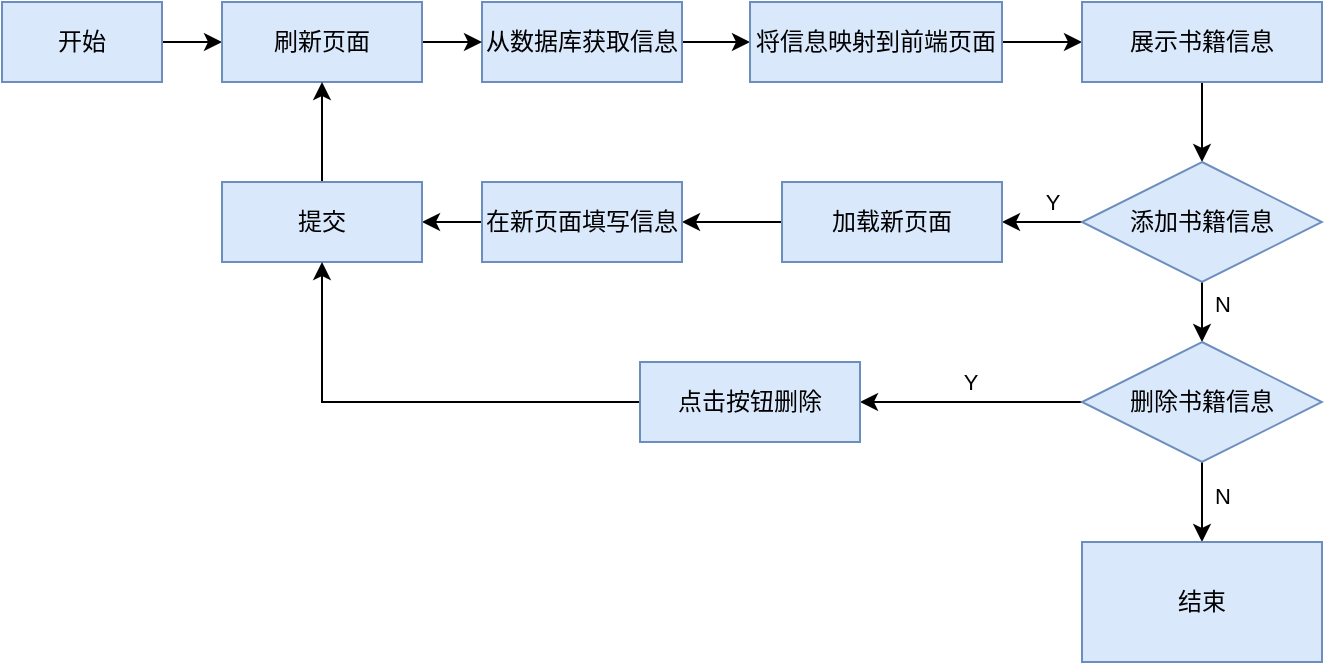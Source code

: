 <mxfile version="25.0.1">
  <diagram id="xYz1Swz-w5PXVr1vkCAV" name="第 1 页">
    <mxGraphModel dx="1213" dy="661" grid="1" gridSize="10" guides="1" tooltips="1" connect="1" arrows="1" fold="1" page="1" pageScale="1" pageWidth="827" pageHeight="1169" math="0" shadow="0">
      <root>
        <mxCell id="0" />
        <mxCell id="1" parent="0" />
        <mxCell id="u2cNToumFVs5gGyiV9GG-18" value="" style="edgeStyle=orthogonalEdgeStyle;rounded=0;orthogonalLoop=1;jettySize=auto;html=1;" edge="1" parent="1" source="u2cNToumFVs5gGyiV9GG-1" target="u2cNToumFVs5gGyiV9GG-17">
          <mxGeometry relative="1" as="geometry" />
        </mxCell>
        <mxCell id="u2cNToumFVs5gGyiV9GG-1" value="开始" style="rounded=0;whiteSpace=wrap;html=1;fillColor=#dae8fc;strokeColor=#6c8ebf;" vertex="1" parent="1">
          <mxGeometry x="40" y="30" width="80" height="40" as="geometry" />
        </mxCell>
        <mxCell id="u2cNToumFVs5gGyiV9GG-9" value="" style="edgeStyle=orthogonalEdgeStyle;rounded=0;orthogonalLoop=1;jettySize=auto;html=1;" edge="1" parent="1" source="u2cNToumFVs5gGyiV9GG-3" target="u2cNToumFVs5gGyiV9GG-4">
          <mxGeometry relative="1" as="geometry" />
        </mxCell>
        <mxCell id="u2cNToumFVs5gGyiV9GG-3" value="从数据库获取信息" style="rounded=0;whiteSpace=wrap;html=1;fillColor=#dae8fc;strokeColor=#6c8ebf;" vertex="1" parent="1">
          <mxGeometry x="280" y="30" width="100" height="40" as="geometry" />
        </mxCell>
        <mxCell id="u2cNToumFVs5gGyiV9GG-8" value="" style="edgeStyle=orthogonalEdgeStyle;rounded=0;orthogonalLoop=1;jettySize=auto;html=1;" edge="1" parent="1" source="u2cNToumFVs5gGyiV9GG-4" target="u2cNToumFVs5gGyiV9GG-5">
          <mxGeometry relative="1" as="geometry" />
        </mxCell>
        <mxCell id="u2cNToumFVs5gGyiV9GG-4" value="将信息映射到前端页面" style="rounded=0;whiteSpace=wrap;html=1;fillColor=#dae8fc;strokeColor=#6c8ebf;" vertex="1" parent="1">
          <mxGeometry x="414" y="30" width="126" height="40" as="geometry" />
        </mxCell>
        <mxCell id="u2cNToumFVs5gGyiV9GG-7" value="" style="edgeStyle=orthogonalEdgeStyle;rounded=0;orthogonalLoop=1;jettySize=auto;html=1;" edge="1" parent="1" source="u2cNToumFVs5gGyiV9GG-5">
          <mxGeometry relative="1" as="geometry">
            <mxPoint x="640" y="110" as="targetPoint" />
          </mxGeometry>
        </mxCell>
        <mxCell id="u2cNToumFVs5gGyiV9GG-5" value="展示书籍信息" style="rounded=0;whiteSpace=wrap;html=1;fillColor=#dae8fc;strokeColor=#6c8ebf;" vertex="1" parent="1">
          <mxGeometry x="580" y="30" width="120" height="40" as="geometry" />
        </mxCell>
        <mxCell id="u2cNToumFVs5gGyiV9GG-14" value="" style="edgeStyle=orthogonalEdgeStyle;rounded=0;orthogonalLoop=1;jettySize=auto;html=1;" edge="1" parent="1" source="u2cNToumFVs5gGyiV9GG-11" target="u2cNToumFVs5gGyiV9GG-12">
          <mxGeometry relative="1" as="geometry" />
        </mxCell>
        <mxCell id="u2cNToumFVs5gGyiV9GG-23" value="Y" style="edgeLabel;html=1;align=center;verticalAlign=middle;resizable=0;points=[];" vertex="1" connectable="0" parent="u2cNToumFVs5gGyiV9GG-14">
          <mxGeometry x="-0.233" y="-3" relative="1" as="geometry">
            <mxPoint y="-7" as="offset" />
          </mxGeometry>
        </mxCell>
        <mxCell id="u2cNToumFVs5gGyiV9GG-26" value="" style="edgeStyle=orthogonalEdgeStyle;rounded=0;orthogonalLoop=1;jettySize=auto;html=1;" edge="1" parent="1" source="u2cNToumFVs5gGyiV9GG-11" target="u2cNToumFVs5gGyiV9GG-25">
          <mxGeometry relative="1" as="geometry" />
        </mxCell>
        <mxCell id="u2cNToumFVs5gGyiV9GG-33" value="N" style="edgeLabel;html=1;align=center;verticalAlign=middle;resizable=0;points=[];" vertex="1" connectable="0" parent="u2cNToumFVs5gGyiV9GG-26">
          <mxGeometry x="0.24" y="-2" relative="1" as="geometry">
            <mxPoint x="12" as="offset" />
          </mxGeometry>
        </mxCell>
        <mxCell id="u2cNToumFVs5gGyiV9GG-11" value="添加书籍信息" style="rhombus;whiteSpace=wrap;html=1;fillColor=#dae8fc;strokeColor=#6c8ebf;" vertex="1" parent="1">
          <mxGeometry x="580" y="110" width="120" height="60" as="geometry" />
        </mxCell>
        <mxCell id="u2cNToumFVs5gGyiV9GG-15" value="" style="edgeStyle=orthogonalEdgeStyle;rounded=0;orthogonalLoop=1;jettySize=auto;html=1;" edge="1" parent="1" source="u2cNToumFVs5gGyiV9GG-12" target="u2cNToumFVs5gGyiV9GG-13">
          <mxGeometry relative="1" as="geometry" />
        </mxCell>
        <mxCell id="u2cNToumFVs5gGyiV9GG-12" value="加载新页面" style="rounded=0;whiteSpace=wrap;html=1;fillColor=#dae8fc;strokeColor=#6c8ebf;" vertex="1" parent="1">
          <mxGeometry x="430" y="120" width="110" height="40" as="geometry" />
        </mxCell>
        <mxCell id="u2cNToumFVs5gGyiV9GG-21" value="" style="edgeStyle=orthogonalEdgeStyle;rounded=0;orthogonalLoop=1;jettySize=auto;html=1;" edge="1" parent="1" source="u2cNToumFVs5gGyiV9GG-13" target="u2cNToumFVs5gGyiV9GG-20">
          <mxGeometry relative="1" as="geometry" />
        </mxCell>
        <mxCell id="u2cNToumFVs5gGyiV9GG-13" value="在新页面填写信息" style="rounded=0;whiteSpace=wrap;html=1;fillColor=#dae8fc;strokeColor=#6c8ebf;" vertex="1" parent="1">
          <mxGeometry x="280" y="120" width="100" height="40" as="geometry" />
        </mxCell>
        <mxCell id="u2cNToumFVs5gGyiV9GG-19" value="" style="edgeStyle=orthogonalEdgeStyle;rounded=0;orthogonalLoop=1;jettySize=auto;html=1;" edge="1" parent="1" source="u2cNToumFVs5gGyiV9GG-17" target="u2cNToumFVs5gGyiV9GG-3">
          <mxGeometry relative="1" as="geometry" />
        </mxCell>
        <mxCell id="u2cNToumFVs5gGyiV9GG-17" value="刷新页面" style="rounded=0;whiteSpace=wrap;html=1;fillColor=#dae8fc;strokeColor=#6c8ebf;" vertex="1" parent="1">
          <mxGeometry x="150" y="30" width="100" height="40" as="geometry" />
        </mxCell>
        <mxCell id="u2cNToumFVs5gGyiV9GG-22" value="" style="edgeStyle=orthogonalEdgeStyle;rounded=0;orthogonalLoop=1;jettySize=auto;html=1;" edge="1" parent="1" source="u2cNToumFVs5gGyiV9GG-20" target="u2cNToumFVs5gGyiV9GG-17">
          <mxGeometry relative="1" as="geometry" />
        </mxCell>
        <mxCell id="u2cNToumFVs5gGyiV9GG-20" value="提交" style="rounded=0;whiteSpace=wrap;html=1;fillColor=#dae8fc;strokeColor=#6c8ebf;" vertex="1" parent="1">
          <mxGeometry x="150" y="120" width="100" height="40" as="geometry" />
        </mxCell>
        <mxCell id="u2cNToumFVs5gGyiV9GG-30" value="" style="edgeStyle=orthogonalEdgeStyle;rounded=0;orthogonalLoop=1;jettySize=auto;html=1;" edge="1" parent="1" source="u2cNToumFVs5gGyiV9GG-25" target="u2cNToumFVs5gGyiV9GG-29">
          <mxGeometry relative="1" as="geometry" />
        </mxCell>
        <mxCell id="u2cNToumFVs5gGyiV9GG-32" value="Y" style="edgeLabel;html=1;align=center;verticalAlign=middle;resizable=0;points=[];" vertex="1" connectable="0" parent="u2cNToumFVs5gGyiV9GG-30">
          <mxGeometry x="0.015" y="1" relative="1" as="geometry">
            <mxPoint y="-11" as="offset" />
          </mxGeometry>
        </mxCell>
        <mxCell id="u2cNToumFVs5gGyiV9GG-35" value="" style="edgeStyle=orthogonalEdgeStyle;rounded=0;orthogonalLoop=1;jettySize=auto;html=1;" edge="1" parent="1" source="u2cNToumFVs5gGyiV9GG-25" target="u2cNToumFVs5gGyiV9GG-34">
          <mxGeometry relative="1" as="geometry" />
        </mxCell>
        <mxCell id="u2cNToumFVs5gGyiV9GG-36" value="N" style="edgeLabel;html=1;align=center;verticalAlign=middle;resizable=0;points=[];" vertex="1" connectable="0" parent="u2cNToumFVs5gGyiV9GG-35">
          <mxGeometry x="-0.15" relative="1" as="geometry">
            <mxPoint x="10" as="offset" />
          </mxGeometry>
        </mxCell>
        <mxCell id="u2cNToumFVs5gGyiV9GG-25" value="删除书籍信息" style="rhombus;whiteSpace=wrap;html=1;fillColor=#dae8fc;strokeColor=#6c8ebf;" vertex="1" parent="1">
          <mxGeometry x="580" y="200" width="120" height="60" as="geometry" />
        </mxCell>
        <mxCell id="u2cNToumFVs5gGyiV9GG-31" style="edgeStyle=orthogonalEdgeStyle;rounded=0;orthogonalLoop=1;jettySize=auto;html=1;exitX=0;exitY=0.5;exitDx=0;exitDy=0;entryX=0.5;entryY=1;entryDx=0;entryDy=0;" edge="1" parent="1" source="u2cNToumFVs5gGyiV9GG-29" target="u2cNToumFVs5gGyiV9GG-20">
          <mxGeometry relative="1" as="geometry" />
        </mxCell>
        <mxCell id="u2cNToumFVs5gGyiV9GG-29" value="点击按钮删除" style="rounded=0;whiteSpace=wrap;html=1;fillColor=#dae8fc;strokeColor=#6c8ebf;" vertex="1" parent="1">
          <mxGeometry x="359" y="210" width="110" height="40" as="geometry" />
        </mxCell>
        <mxCell id="u2cNToumFVs5gGyiV9GG-34" value="结束" style="rounded=0;whiteSpace=wrap;html=1;fillColor=#dae8fc;strokeColor=#6c8ebf;" vertex="1" parent="1">
          <mxGeometry x="580" y="300" width="120" height="60" as="geometry" />
        </mxCell>
      </root>
    </mxGraphModel>
  </diagram>
</mxfile>
